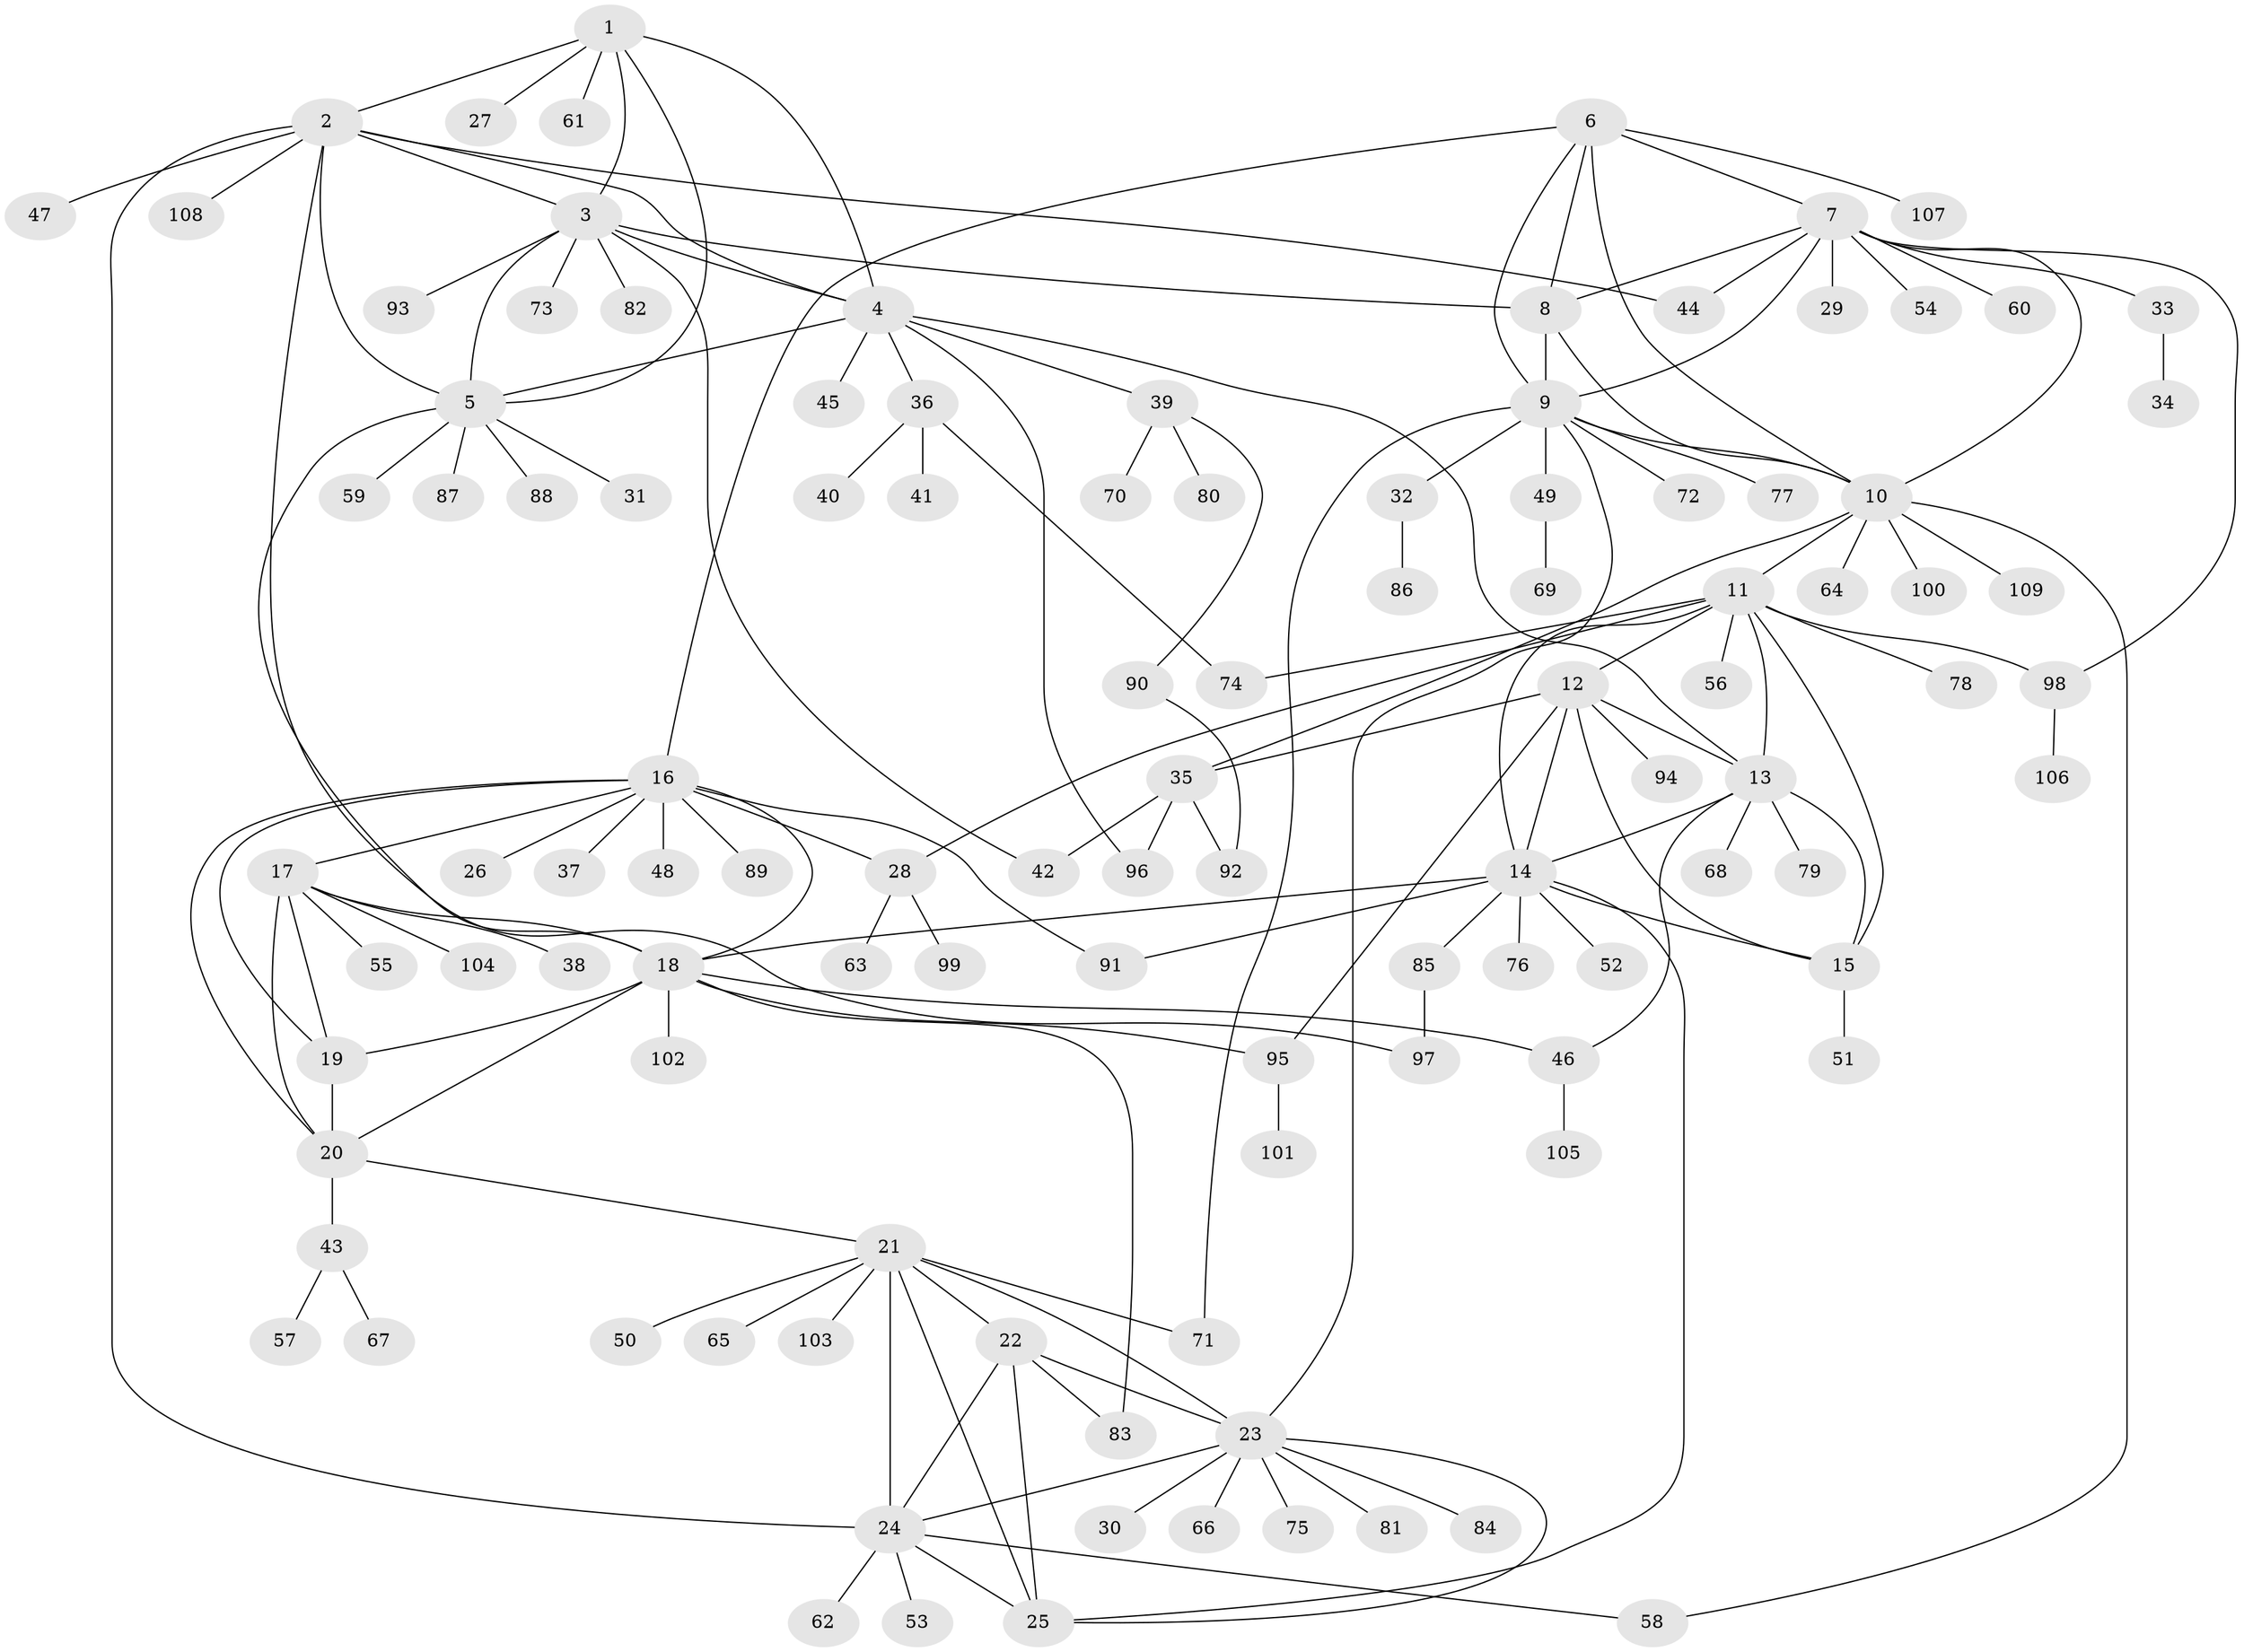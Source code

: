// coarse degree distribution, {9: 0.07142857142857142, 2: 0.125, 8: 0.08928571428571429, 1: 0.5, 6: 0.08928571428571429, 5: 0.03571428571428571, 4: 0.05357142857142857, 7: 0.03571428571428571}
// Generated by graph-tools (version 1.1) at 2025/46/03/06/25 01:46:57]
// undirected, 109 vertices, 159 edges
graph export_dot {
graph [start="1"]
  node [color=gray90,style=filled];
  1;
  2;
  3;
  4;
  5;
  6;
  7;
  8;
  9;
  10;
  11;
  12;
  13;
  14;
  15;
  16;
  17;
  18;
  19;
  20;
  21;
  22;
  23;
  24;
  25;
  26;
  27;
  28;
  29;
  30;
  31;
  32;
  33;
  34;
  35;
  36;
  37;
  38;
  39;
  40;
  41;
  42;
  43;
  44;
  45;
  46;
  47;
  48;
  49;
  50;
  51;
  52;
  53;
  54;
  55;
  56;
  57;
  58;
  59;
  60;
  61;
  62;
  63;
  64;
  65;
  66;
  67;
  68;
  69;
  70;
  71;
  72;
  73;
  74;
  75;
  76;
  77;
  78;
  79;
  80;
  81;
  82;
  83;
  84;
  85;
  86;
  87;
  88;
  89;
  90;
  91;
  92;
  93;
  94;
  95;
  96;
  97;
  98;
  99;
  100;
  101;
  102;
  103;
  104;
  105;
  106;
  107;
  108;
  109;
  1 -- 2;
  1 -- 3;
  1 -- 4;
  1 -- 5;
  1 -- 27;
  1 -- 61;
  2 -- 3;
  2 -- 4;
  2 -- 5;
  2 -- 24;
  2 -- 44;
  2 -- 47;
  2 -- 97;
  2 -- 108;
  3 -- 4;
  3 -- 5;
  3 -- 8;
  3 -- 42;
  3 -- 73;
  3 -- 82;
  3 -- 93;
  4 -- 5;
  4 -- 13;
  4 -- 36;
  4 -- 39;
  4 -- 45;
  4 -- 96;
  5 -- 18;
  5 -- 31;
  5 -- 59;
  5 -- 87;
  5 -- 88;
  6 -- 7;
  6 -- 8;
  6 -- 9;
  6 -- 10;
  6 -- 16;
  6 -- 107;
  7 -- 8;
  7 -- 9;
  7 -- 10;
  7 -- 29;
  7 -- 33;
  7 -- 44;
  7 -- 54;
  7 -- 60;
  7 -- 98;
  8 -- 9;
  8 -- 10;
  9 -- 10;
  9 -- 23;
  9 -- 32;
  9 -- 49;
  9 -- 71;
  9 -- 72;
  9 -- 77;
  10 -- 11;
  10 -- 35;
  10 -- 58;
  10 -- 64;
  10 -- 100;
  10 -- 109;
  11 -- 12;
  11 -- 13;
  11 -- 14;
  11 -- 15;
  11 -- 28;
  11 -- 56;
  11 -- 74;
  11 -- 78;
  11 -- 98;
  12 -- 13;
  12 -- 14;
  12 -- 15;
  12 -- 35;
  12 -- 94;
  12 -- 95;
  13 -- 14;
  13 -- 15;
  13 -- 46;
  13 -- 68;
  13 -- 79;
  14 -- 15;
  14 -- 18;
  14 -- 25;
  14 -- 52;
  14 -- 76;
  14 -- 85;
  14 -- 91;
  15 -- 51;
  16 -- 17;
  16 -- 18;
  16 -- 19;
  16 -- 20;
  16 -- 26;
  16 -- 28;
  16 -- 37;
  16 -- 48;
  16 -- 89;
  16 -- 91;
  17 -- 18;
  17 -- 19;
  17 -- 20;
  17 -- 38;
  17 -- 55;
  17 -- 104;
  18 -- 19;
  18 -- 20;
  18 -- 46;
  18 -- 83;
  18 -- 95;
  18 -- 102;
  19 -- 20;
  20 -- 21;
  20 -- 43;
  21 -- 22;
  21 -- 23;
  21 -- 24;
  21 -- 25;
  21 -- 50;
  21 -- 65;
  21 -- 71;
  21 -- 103;
  22 -- 23;
  22 -- 24;
  22 -- 25;
  22 -- 83;
  23 -- 24;
  23 -- 25;
  23 -- 30;
  23 -- 66;
  23 -- 75;
  23 -- 81;
  23 -- 84;
  24 -- 25;
  24 -- 53;
  24 -- 58;
  24 -- 62;
  28 -- 63;
  28 -- 99;
  32 -- 86;
  33 -- 34;
  35 -- 42;
  35 -- 92;
  35 -- 96;
  36 -- 40;
  36 -- 41;
  36 -- 74;
  39 -- 70;
  39 -- 80;
  39 -- 90;
  43 -- 57;
  43 -- 67;
  46 -- 105;
  49 -- 69;
  85 -- 97;
  90 -- 92;
  95 -- 101;
  98 -- 106;
}
